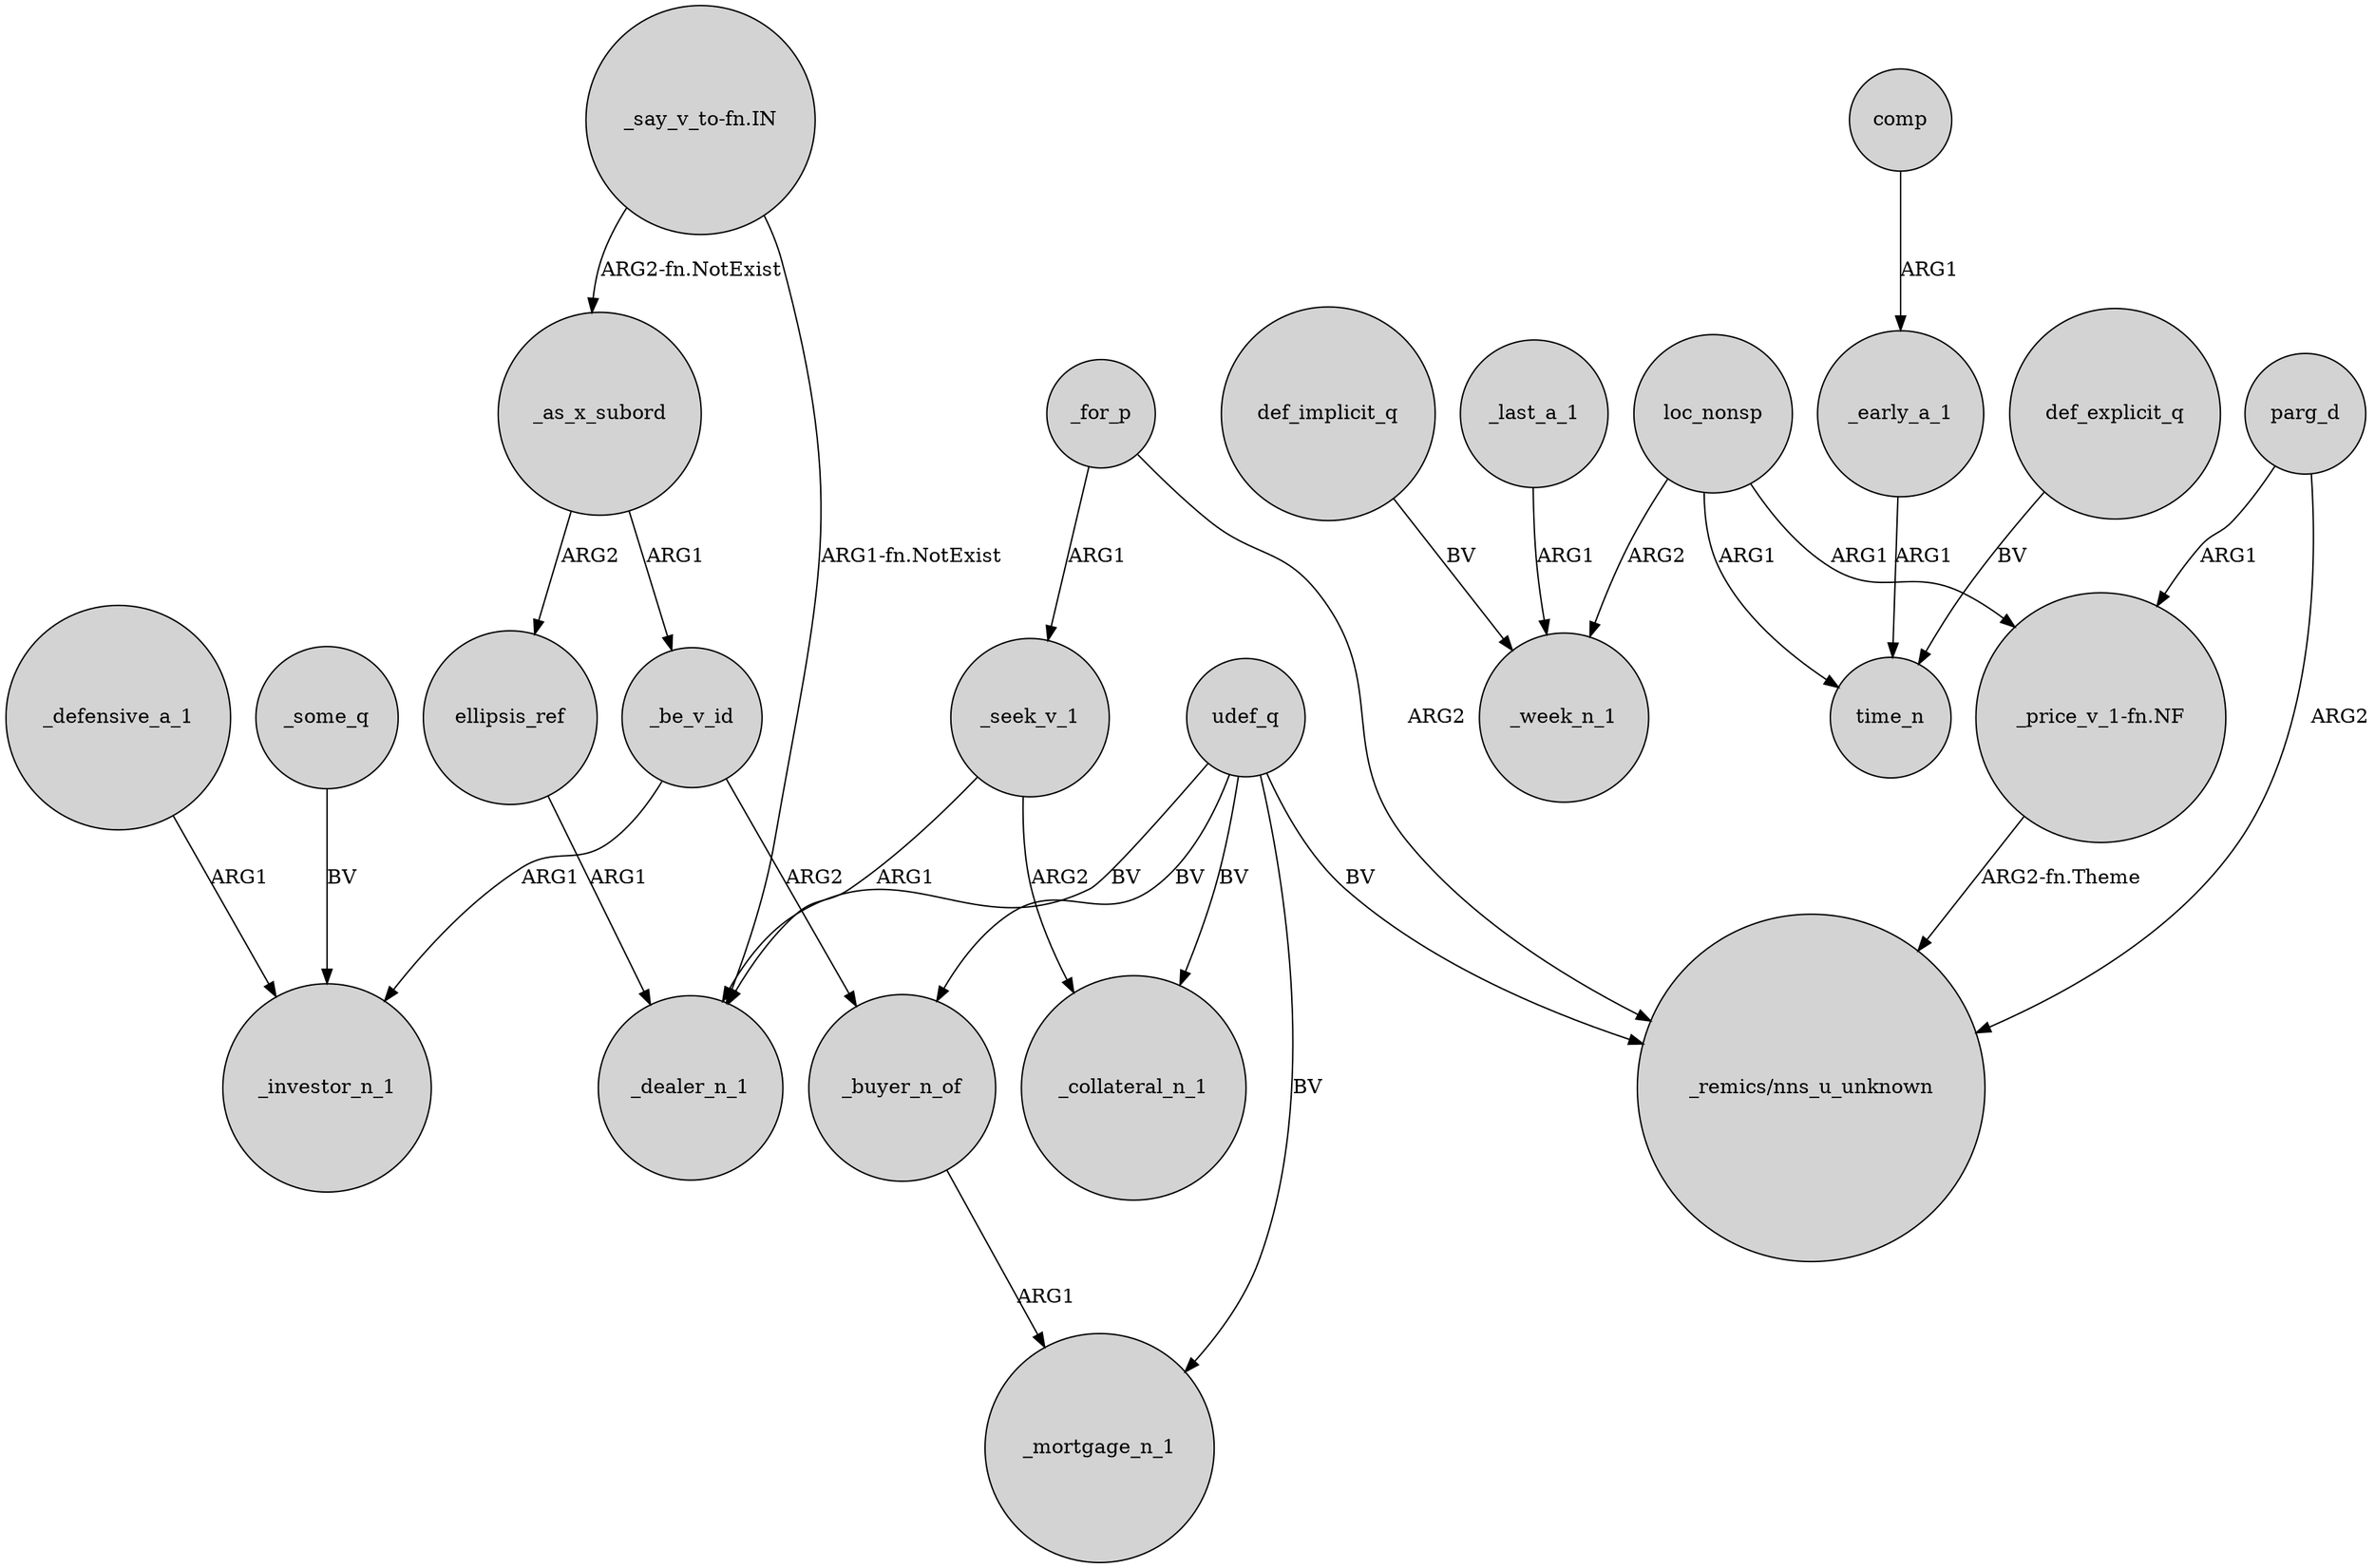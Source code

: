 digraph {
	node [shape=circle style=filled]
	"_say_v_to-fn.IN" -> _as_x_subord [label="ARG2-fn.NotExist"]
	_some_q -> _investor_n_1 [label=BV]
	def_implicit_q -> _week_n_1 [label=BV]
	udef_q -> _mortgage_n_1 [label=BV]
	_defensive_a_1 -> _investor_n_1 [label=ARG1]
	parg_d -> "_remics/nns_u_unknown" [label=ARG2]
	udef_q -> _buyer_n_of [label=BV]
	def_explicit_q -> time_n [label=BV]
	_as_x_subord -> _be_v_id [label=ARG1]
	_be_v_id -> _buyer_n_of [label=ARG2]
	udef_q -> _collateral_n_1 [label=BV]
	_seek_v_1 -> _collateral_n_1 [label=ARG2]
	loc_nonsp -> time_n [label=ARG1]
	_for_p -> _seek_v_1 [label=ARG1]
	loc_nonsp -> _week_n_1 [label=ARG2]
	"_say_v_to-fn.IN" -> _dealer_n_1 [label="ARG1-fn.NotExist"]
	loc_nonsp -> "_price_v_1-fn.NF" [label=ARG1]
	ellipsis_ref -> _dealer_n_1 [label=ARG1]
	_last_a_1 -> _week_n_1 [label=ARG1]
	parg_d -> "_price_v_1-fn.NF" [label=ARG1]
	udef_q -> "_remics/nns_u_unknown" [label=BV]
	_early_a_1 -> time_n [label=ARG1]
	_as_x_subord -> ellipsis_ref [label=ARG2]
	_seek_v_1 -> _dealer_n_1 [label=ARG1]
	udef_q -> _dealer_n_1 [label=BV]
	_buyer_n_of -> _mortgage_n_1 [label=ARG1]
	_for_p -> "_remics/nns_u_unknown" [label=ARG2]
	"_price_v_1-fn.NF" -> "_remics/nns_u_unknown" [label="ARG2-fn.Theme"]
	_be_v_id -> _investor_n_1 [label=ARG1]
	comp -> _early_a_1 [label=ARG1]
}
